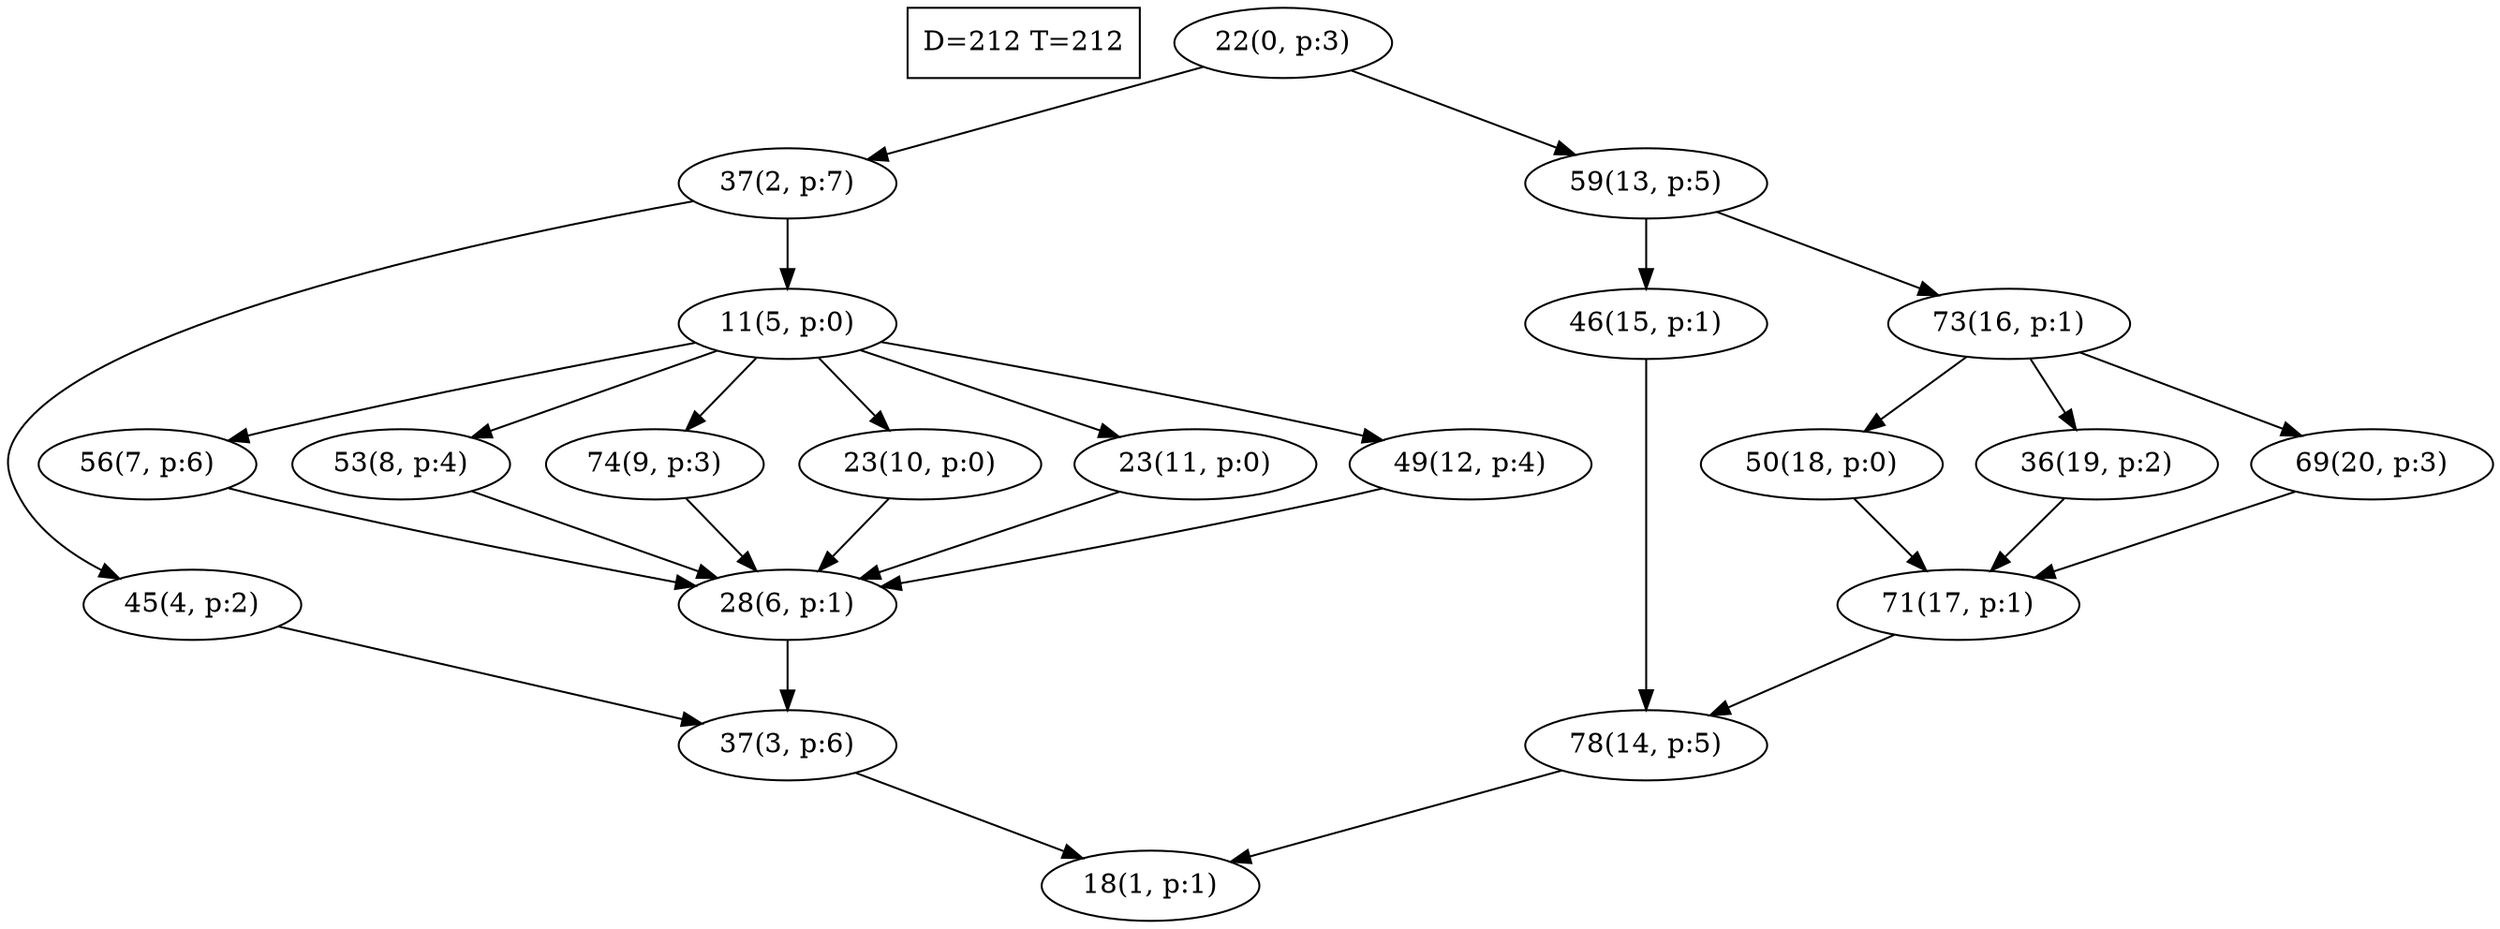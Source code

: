 digraph Task {
i [shape=box, label="D=212 T=212"]; 
0 [label="22(0, p:3)"];
1 [label="18(1, p:1)"];
2 [label="37(2, p:7)"];
3 [label="37(3, p:6)"];
4 [label="45(4, p:2)"];
5 [label="11(5, p:0)"];
6 [label="28(6, p:1)"];
7 [label="56(7, p:6)"];
8 [label="53(8, p:4)"];
9 [label="74(9, p:3)"];
10 [label="23(10, p:0)"];
11 [label="23(11, p:0)"];
12 [label="49(12, p:4)"];
13 [label="59(13, p:5)"];
14 [label="78(14, p:5)"];
15 [label="46(15, p:1)"];
16 [label="73(16, p:1)"];
17 [label="71(17, p:1)"];
18 [label="50(18, p:0)"];
19 [label="36(19, p:2)"];
20 [label="69(20, p:3)"];
0 -> 2;
0 -> 13;
2 -> 4;
2 -> 5;
3 -> 1;
4 -> 3;
5 -> 7;
5 -> 8;
5 -> 9;
5 -> 10;
5 -> 11;
5 -> 12;
6 -> 3;
7 -> 6;
8 -> 6;
9 -> 6;
10 -> 6;
11 -> 6;
12 -> 6;
13 -> 15;
13 -> 16;
14 -> 1;
15 -> 14;
16 -> 18;
16 -> 19;
16 -> 20;
17 -> 14;
18 -> 17;
19 -> 17;
20 -> 17;
}